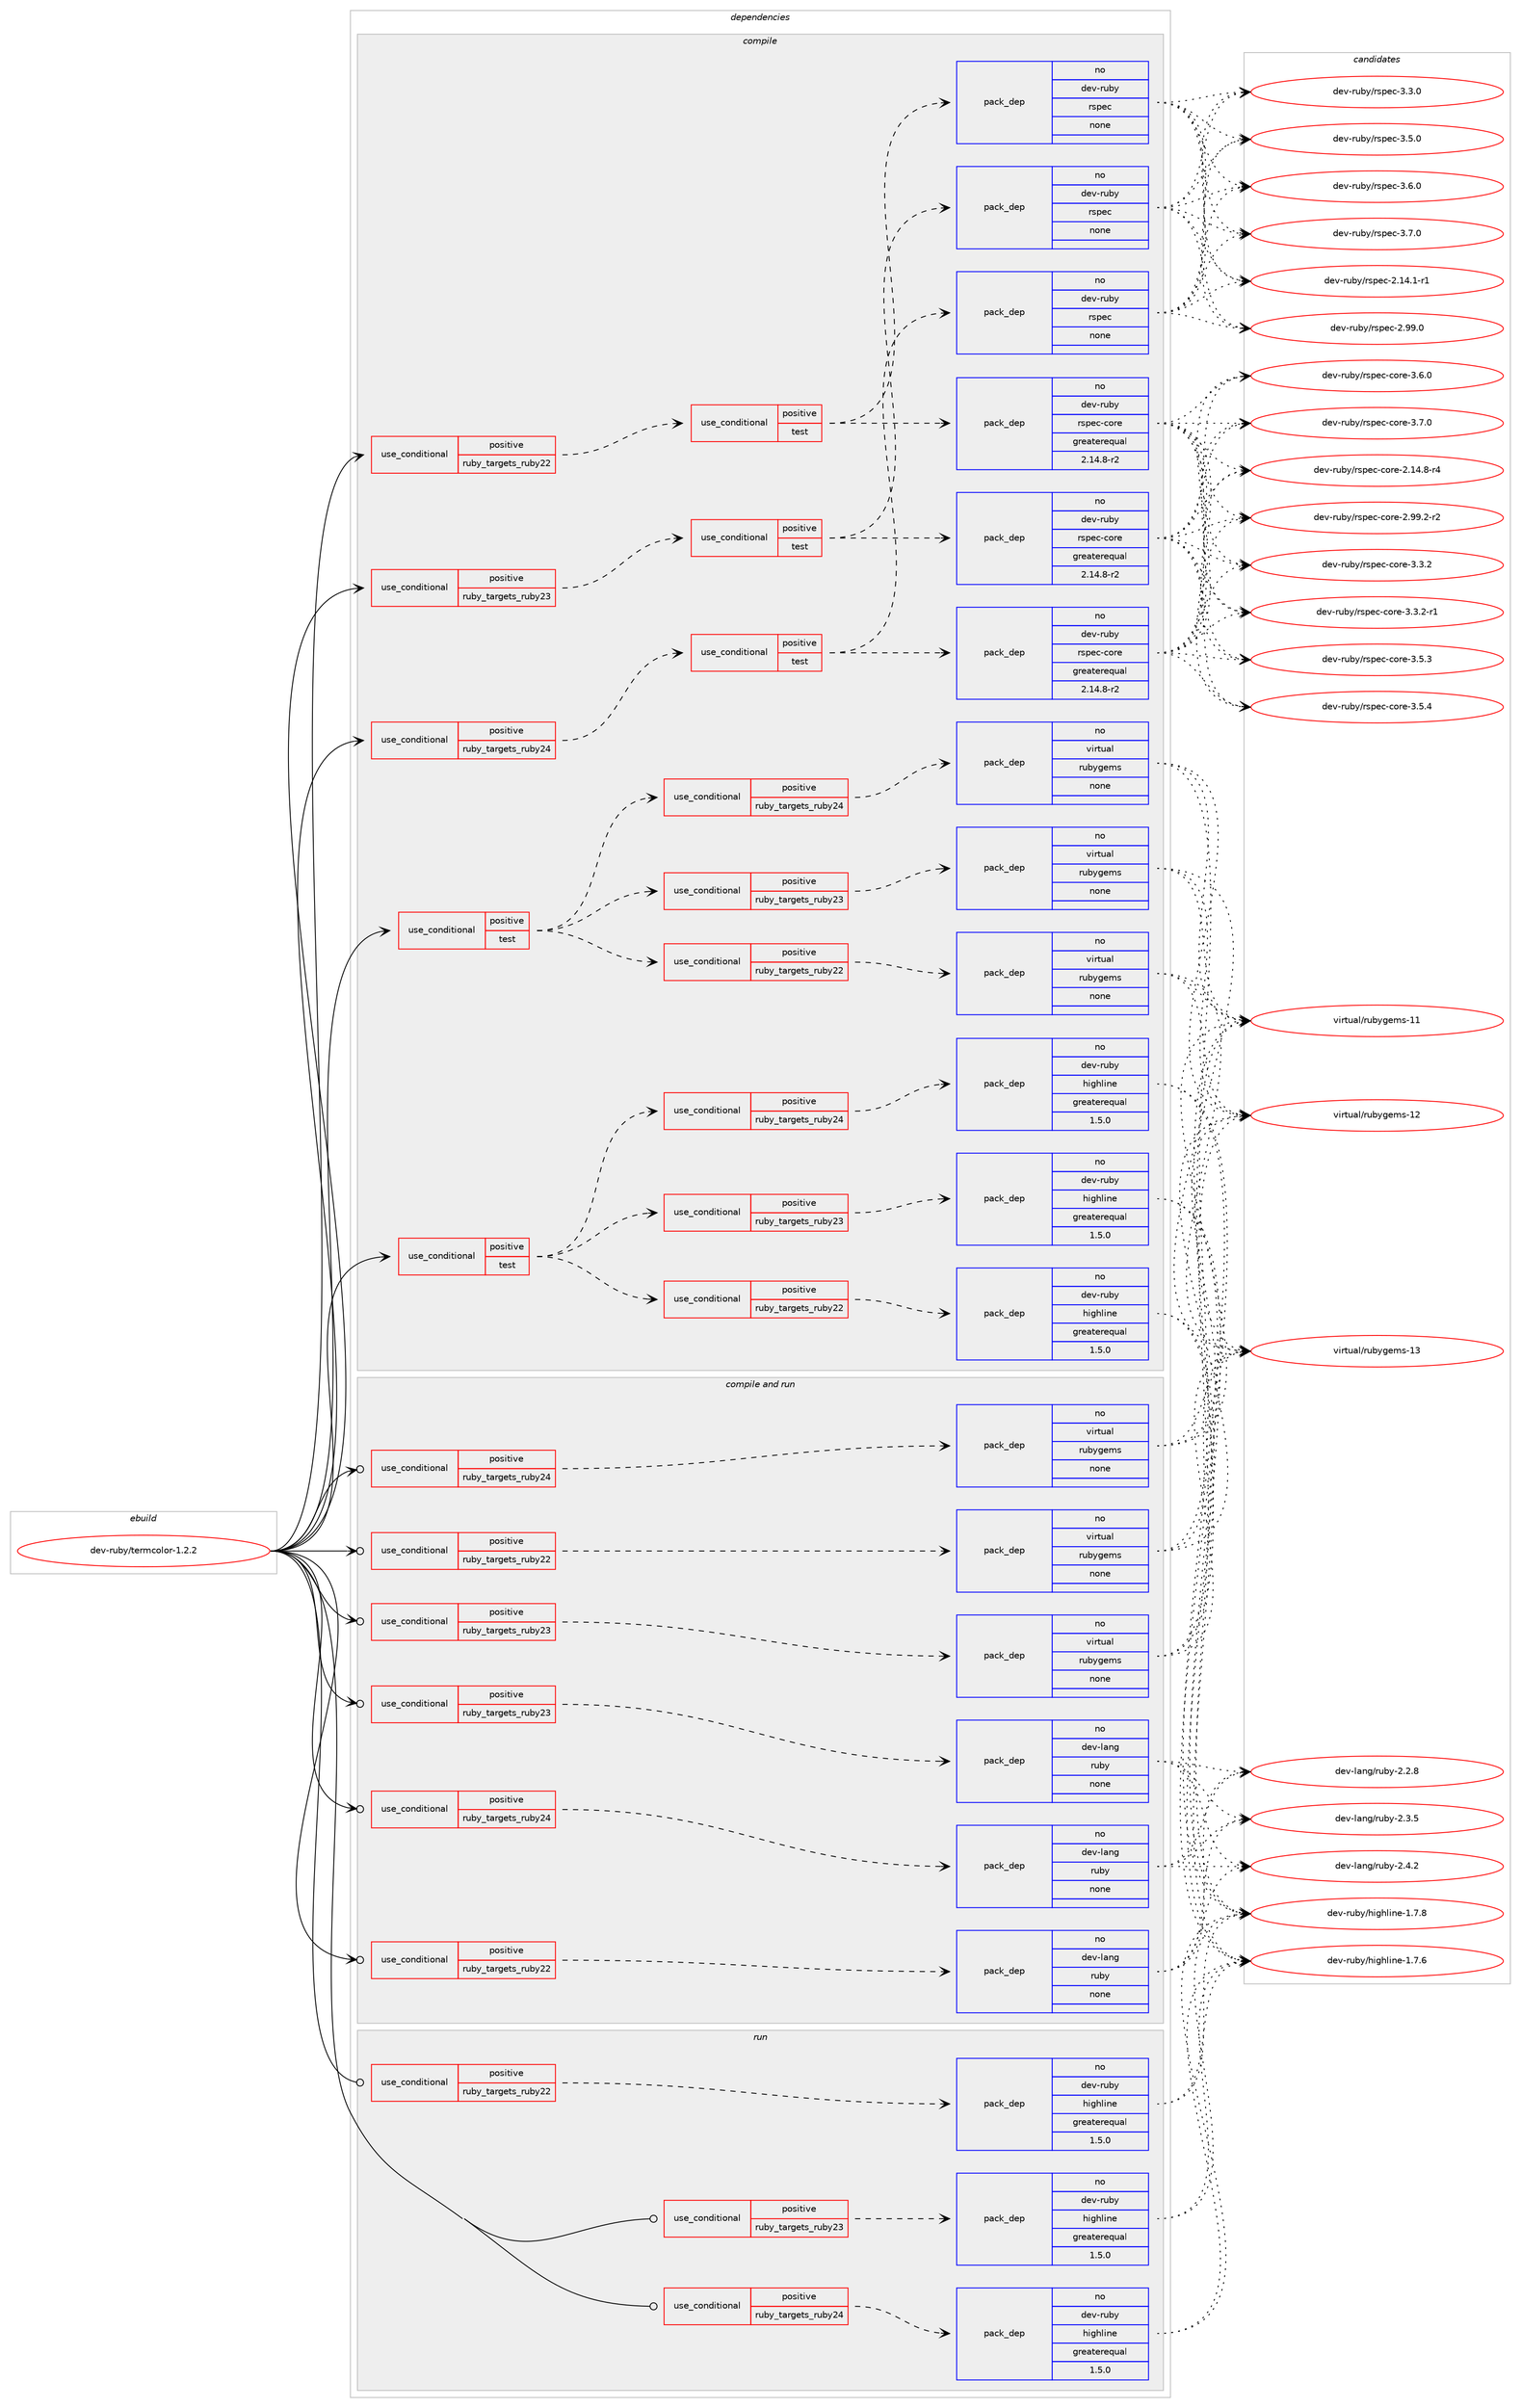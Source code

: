 digraph prolog {

# *************
# Graph options
# *************

newrank=true;
concentrate=true;
compound=true;
graph [rankdir=LR,fontname=Helvetica,fontsize=10,ranksep=1.5];#, ranksep=2.5, nodesep=0.2];
edge  [arrowhead=vee];
node  [fontname=Helvetica,fontsize=10];

# **********
# The ebuild
# **********

subgraph cluster_leftcol {
color=gray;
rank=same;
label=<<i>ebuild</i>>;
id [label="dev-ruby/termcolor-1.2.2", color=red, width=4, href="../dev-ruby/termcolor-1.2.2.svg"];
}

# ****************
# The dependencies
# ****************

subgraph cluster_midcol {
color=gray;
label=<<i>dependencies</i>>;
subgraph cluster_compile {
fillcolor="#eeeeee";
style=filled;
label=<<i>compile</i>>;
subgraph cond74588 {
dependency273968 [label=<<TABLE BORDER="0" CELLBORDER="1" CELLSPACING="0" CELLPADDING="4"><TR><TD ROWSPAN="3" CELLPADDING="10">use_conditional</TD></TR><TR><TD>positive</TD></TR><TR><TD>ruby_targets_ruby22</TD></TR></TABLE>>, shape=none, color=red];
subgraph cond74589 {
dependency273969 [label=<<TABLE BORDER="0" CELLBORDER="1" CELLSPACING="0" CELLPADDING="4"><TR><TD ROWSPAN="3" CELLPADDING="10">use_conditional</TD></TR><TR><TD>positive</TD></TR><TR><TD>test</TD></TR></TABLE>>, shape=none, color=red];
subgraph pack195264 {
dependency273970 [label=<<TABLE BORDER="0" CELLBORDER="1" CELLSPACING="0" CELLPADDING="4" WIDTH="220"><TR><TD ROWSPAN="6" CELLPADDING="30">pack_dep</TD></TR><TR><TD WIDTH="110">no</TD></TR><TR><TD>dev-ruby</TD></TR><TR><TD>rspec</TD></TR><TR><TD>none</TD></TR><TR><TD></TD></TR></TABLE>>, shape=none, color=blue];
}
dependency273969:e -> dependency273970:w [weight=20,style="dashed",arrowhead="vee"];
subgraph pack195265 {
dependency273971 [label=<<TABLE BORDER="0" CELLBORDER="1" CELLSPACING="0" CELLPADDING="4" WIDTH="220"><TR><TD ROWSPAN="6" CELLPADDING="30">pack_dep</TD></TR><TR><TD WIDTH="110">no</TD></TR><TR><TD>dev-ruby</TD></TR><TR><TD>rspec-core</TD></TR><TR><TD>greaterequal</TD></TR><TR><TD>2.14.8-r2</TD></TR></TABLE>>, shape=none, color=blue];
}
dependency273969:e -> dependency273971:w [weight=20,style="dashed",arrowhead="vee"];
}
dependency273968:e -> dependency273969:w [weight=20,style="dashed",arrowhead="vee"];
}
id:e -> dependency273968:w [weight=20,style="solid",arrowhead="vee"];
subgraph cond74590 {
dependency273972 [label=<<TABLE BORDER="0" CELLBORDER="1" CELLSPACING="0" CELLPADDING="4"><TR><TD ROWSPAN="3" CELLPADDING="10">use_conditional</TD></TR><TR><TD>positive</TD></TR><TR><TD>ruby_targets_ruby23</TD></TR></TABLE>>, shape=none, color=red];
subgraph cond74591 {
dependency273973 [label=<<TABLE BORDER="0" CELLBORDER="1" CELLSPACING="0" CELLPADDING="4"><TR><TD ROWSPAN="3" CELLPADDING="10">use_conditional</TD></TR><TR><TD>positive</TD></TR><TR><TD>test</TD></TR></TABLE>>, shape=none, color=red];
subgraph pack195266 {
dependency273974 [label=<<TABLE BORDER="0" CELLBORDER="1" CELLSPACING="0" CELLPADDING="4" WIDTH="220"><TR><TD ROWSPAN="6" CELLPADDING="30">pack_dep</TD></TR><TR><TD WIDTH="110">no</TD></TR><TR><TD>dev-ruby</TD></TR><TR><TD>rspec</TD></TR><TR><TD>none</TD></TR><TR><TD></TD></TR></TABLE>>, shape=none, color=blue];
}
dependency273973:e -> dependency273974:w [weight=20,style="dashed",arrowhead="vee"];
subgraph pack195267 {
dependency273975 [label=<<TABLE BORDER="0" CELLBORDER="1" CELLSPACING="0" CELLPADDING="4" WIDTH="220"><TR><TD ROWSPAN="6" CELLPADDING="30">pack_dep</TD></TR><TR><TD WIDTH="110">no</TD></TR><TR><TD>dev-ruby</TD></TR><TR><TD>rspec-core</TD></TR><TR><TD>greaterequal</TD></TR><TR><TD>2.14.8-r2</TD></TR></TABLE>>, shape=none, color=blue];
}
dependency273973:e -> dependency273975:w [weight=20,style="dashed",arrowhead="vee"];
}
dependency273972:e -> dependency273973:w [weight=20,style="dashed",arrowhead="vee"];
}
id:e -> dependency273972:w [weight=20,style="solid",arrowhead="vee"];
subgraph cond74592 {
dependency273976 [label=<<TABLE BORDER="0" CELLBORDER="1" CELLSPACING="0" CELLPADDING="4"><TR><TD ROWSPAN="3" CELLPADDING="10">use_conditional</TD></TR><TR><TD>positive</TD></TR><TR><TD>ruby_targets_ruby24</TD></TR></TABLE>>, shape=none, color=red];
subgraph cond74593 {
dependency273977 [label=<<TABLE BORDER="0" CELLBORDER="1" CELLSPACING="0" CELLPADDING="4"><TR><TD ROWSPAN="3" CELLPADDING="10">use_conditional</TD></TR><TR><TD>positive</TD></TR><TR><TD>test</TD></TR></TABLE>>, shape=none, color=red];
subgraph pack195268 {
dependency273978 [label=<<TABLE BORDER="0" CELLBORDER="1" CELLSPACING="0" CELLPADDING="4" WIDTH="220"><TR><TD ROWSPAN="6" CELLPADDING="30">pack_dep</TD></TR><TR><TD WIDTH="110">no</TD></TR><TR><TD>dev-ruby</TD></TR><TR><TD>rspec</TD></TR><TR><TD>none</TD></TR><TR><TD></TD></TR></TABLE>>, shape=none, color=blue];
}
dependency273977:e -> dependency273978:w [weight=20,style="dashed",arrowhead="vee"];
subgraph pack195269 {
dependency273979 [label=<<TABLE BORDER="0" CELLBORDER="1" CELLSPACING="0" CELLPADDING="4" WIDTH="220"><TR><TD ROWSPAN="6" CELLPADDING="30">pack_dep</TD></TR><TR><TD WIDTH="110">no</TD></TR><TR><TD>dev-ruby</TD></TR><TR><TD>rspec-core</TD></TR><TR><TD>greaterequal</TD></TR><TR><TD>2.14.8-r2</TD></TR></TABLE>>, shape=none, color=blue];
}
dependency273977:e -> dependency273979:w [weight=20,style="dashed",arrowhead="vee"];
}
dependency273976:e -> dependency273977:w [weight=20,style="dashed",arrowhead="vee"];
}
id:e -> dependency273976:w [weight=20,style="solid",arrowhead="vee"];
subgraph cond74594 {
dependency273980 [label=<<TABLE BORDER="0" CELLBORDER="1" CELLSPACING="0" CELLPADDING="4"><TR><TD ROWSPAN="3" CELLPADDING="10">use_conditional</TD></TR><TR><TD>positive</TD></TR><TR><TD>test</TD></TR></TABLE>>, shape=none, color=red];
subgraph cond74595 {
dependency273981 [label=<<TABLE BORDER="0" CELLBORDER="1" CELLSPACING="0" CELLPADDING="4"><TR><TD ROWSPAN="3" CELLPADDING="10">use_conditional</TD></TR><TR><TD>positive</TD></TR><TR><TD>ruby_targets_ruby22</TD></TR></TABLE>>, shape=none, color=red];
subgraph pack195270 {
dependency273982 [label=<<TABLE BORDER="0" CELLBORDER="1" CELLSPACING="0" CELLPADDING="4" WIDTH="220"><TR><TD ROWSPAN="6" CELLPADDING="30">pack_dep</TD></TR><TR><TD WIDTH="110">no</TD></TR><TR><TD>dev-ruby</TD></TR><TR><TD>highline</TD></TR><TR><TD>greaterequal</TD></TR><TR><TD>1.5.0</TD></TR></TABLE>>, shape=none, color=blue];
}
dependency273981:e -> dependency273982:w [weight=20,style="dashed",arrowhead="vee"];
}
dependency273980:e -> dependency273981:w [weight=20,style="dashed",arrowhead="vee"];
subgraph cond74596 {
dependency273983 [label=<<TABLE BORDER="0" CELLBORDER="1" CELLSPACING="0" CELLPADDING="4"><TR><TD ROWSPAN="3" CELLPADDING="10">use_conditional</TD></TR><TR><TD>positive</TD></TR><TR><TD>ruby_targets_ruby23</TD></TR></TABLE>>, shape=none, color=red];
subgraph pack195271 {
dependency273984 [label=<<TABLE BORDER="0" CELLBORDER="1" CELLSPACING="0" CELLPADDING="4" WIDTH="220"><TR><TD ROWSPAN="6" CELLPADDING="30">pack_dep</TD></TR><TR><TD WIDTH="110">no</TD></TR><TR><TD>dev-ruby</TD></TR><TR><TD>highline</TD></TR><TR><TD>greaterequal</TD></TR><TR><TD>1.5.0</TD></TR></TABLE>>, shape=none, color=blue];
}
dependency273983:e -> dependency273984:w [weight=20,style="dashed",arrowhead="vee"];
}
dependency273980:e -> dependency273983:w [weight=20,style="dashed",arrowhead="vee"];
subgraph cond74597 {
dependency273985 [label=<<TABLE BORDER="0" CELLBORDER="1" CELLSPACING="0" CELLPADDING="4"><TR><TD ROWSPAN="3" CELLPADDING="10">use_conditional</TD></TR><TR><TD>positive</TD></TR><TR><TD>ruby_targets_ruby24</TD></TR></TABLE>>, shape=none, color=red];
subgraph pack195272 {
dependency273986 [label=<<TABLE BORDER="0" CELLBORDER="1" CELLSPACING="0" CELLPADDING="4" WIDTH="220"><TR><TD ROWSPAN="6" CELLPADDING="30">pack_dep</TD></TR><TR><TD WIDTH="110">no</TD></TR><TR><TD>dev-ruby</TD></TR><TR><TD>highline</TD></TR><TR><TD>greaterequal</TD></TR><TR><TD>1.5.0</TD></TR></TABLE>>, shape=none, color=blue];
}
dependency273985:e -> dependency273986:w [weight=20,style="dashed",arrowhead="vee"];
}
dependency273980:e -> dependency273985:w [weight=20,style="dashed",arrowhead="vee"];
}
id:e -> dependency273980:w [weight=20,style="solid",arrowhead="vee"];
subgraph cond74598 {
dependency273987 [label=<<TABLE BORDER="0" CELLBORDER="1" CELLSPACING="0" CELLPADDING="4"><TR><TD ROWSPAN="3" CELLPADDING="10">use_conditional</TD></TR><TR><TD>positive</TD></TR><TR><TD>test</TD></TR></TABLE>>, shape=none, color=red];
subgraph cond74599 {
dependency273988 [label=<<TABLE BORDER="0" CELLBORDER="1" CELLSPACING="0" CELLPADDING="4"><TR><TD ROWSPAN="3" CELLPADDING="10">use_conditional</TD></TR><TR><TD>positive</TD></TR><TR><TD>ruby_targets_ruby22</TD></TR></TABLE>>, shape=none, color=red];
subgraph pack195273 {
dependency273989 [label=<<TABLE BORDER="0" CELLBORDER="1" CELLSPACING="0" CELLPADDING="4" WIDTH="220"><TR><TD ROWSPAN="6" CELLPADDING="30">pack_dep</TD></TR><TR><TD WIDTH="110">no</TD></TR><TR><TD>virtual</TD></TR><TR><TD>rubygems</TD></TR><TR><TD>none</TD></TR><TR><TD></TD></TR></TABLE>>, shape=none, color=blue];
}
dependency273988:e -> dependency273989:w [weight=20,style="dashed",arrowhead="vee"];
}
dependency273987:e -> dependency273988:w [weight=20,style="dashed",arrowhead="vee"];
subgraph cond74600 {
dependency273990 [label=<<TABLE BORDER="0" CELLBORDER="1" CELLSPACING="0" CELLPADDING="4"><TR><TD ROWSPAN="3" CELLPADDING="10">use_conditional</TD></TR><TR><TD>positive</TD></TR><TR><TD>ruby_targets_ruby23</TD></TR></TABLE>>, shape=none, color=red];
subgraph pack195274 {
dependency273991 [label=<<TABLE BORDER="0" CELLBORDER="1" CELLSPACING="0" CELLPADDING="4" WIDTH="220"><TR><TD ROWSPAN="6" CELLPADDING="30">pack_dep</TD></TR><TR><TD WIDTH="110">no</TD></TR><TR><TD>virtual</TD></TR><TR><TD>rubygems</TD></TR><TR><TD>none</TD></TR><TR><TD></TD></TR></TABLE>>, shape=none, color=blue];
}
dependency273990:e -> dependency273991:w [weight=20,style="dashed",arrowhead="vee"];
}
dependency273987:e -> dependency273990:w [weight=20,style="dashed",arrowhead="vee"];
subgraph cond74601 {
dependency273992 [label=<<TABLE BORDER="0" CELLBORDER="1" CELLSPACING="0" CELLPADDING="4"><TR><TD ROWSPAN="3" CELLPADDING="10">use_conditional</TD></TR><TR><TD>positive</TD></TR><TR><TD>ruby_targets_ruby24</TD></TR></TABLE>>, shape=none, color=red];
subgraph pack195275 {
dependency273993 [label=<<TABLE BORDER="0" CELLBORDER="1" CELLSPACING="0" CELLPADDING="4" WIDTH="220"><TR><TD ROWSPAN="6" CELLPADDING="30">pack_dep</TD></TR><TR><TD WIDTH="110">no</TD></TR><TR><TD>virtual</TD></TR><TR><TD>rubygems</TD></TR><TR><TD>none</TD></TR><TR><TD></TD></TR></TABLE>>, shape=none, color=blue];
}
dependency273992:e -> dependency273993:w [weight=20,style="dashed",arrowhead="vee"];
}
dependency273987:e -> dependency273992:w [weight=20,style="dashed",arrowhead="vee"];
}
id:e -> dependency273987:w [weight=20,style="solid",arrowhead="vee"];
}
subgraph cluster_compileandrun {
fillcolor="#eeeeee";
style=filled;
label=<<i>compile and run</i>>;
subgraph cond74602 {
dependency273994 [label=<<TABLE BORDER="0" CELLBORDER="1" CELLSPACING="0" CELLPADDING="4"><TR><TD ROWSPAN="3" CELLPADDING="10">use_conditional</TD></TR><TR><TD>positive</TD></TR><TR><TD>ruby_targets_ruby22</TD></TR></TABLE>>, shape=none, color=red];
subgraph pack195276 {
dependency273995 [label=<<TABLE BORDER="0" CELLBORDER="1" CELLSPACING="0" CELLPADDING="4" WIDTH="220"><TR><TD ROWSPAN="6" CELLPADDING="30">pack_dep</TD></TR><TR><TD WIDTH="110">no</TD></TR><TR><TD>dev-lang</TD></TR><TR><TD>ruby</TD></TR><TR><TD>none</TD></TR><TR><TD></TD></TR></TABLE>>, shape=none, color=blue];
}
dependency273994:e -> dependency273995:w [weight=20,style="dashed",arrowhead="vee"];
}
id:e -> dependency273994:w [weight=20,style="solid",arrowhead="odotvee"];
subgraph cond74603 {
dependency273996 [label=<<TABLE BORDER="0" CELLBORDER="1" CELLSPACING="0" CELLPADDING="4"><TR><TD ROWSPAN="3" CELLPADDING="10">use_conditional</TD></TR><TR><TD>positive</TD></TR><TR><TD>ruby_targets_ruby22</TD></TR></TABLE>>, shape=none, color=red];
subgraph pack195277 {
dependency273997 [label=<<TABLE BORDER="0" CELLBORDER="1" CELLSPACING="0" CELLPADDING="4" WIDTH="220"><TR><TD ROWSPAN="6" CELLPADDING="30">pack_dep</TD></TR><TR><TD WIDTH="110">no</TD></TR><TR><TD>virtual</TD></TR><TR><TD>rubygems</TD></TR><TR><TD>none</TD></TR><TR><TD></TD></TR></TABLE>>, shape=none, color=blue];
}
dependency273996:e -> dependency273997:w [weight=20,style="dashed",arrowhead="vee"];
}
id:e -> dependency273996:w [weight=20,style="solid",arrowhead="odotvee"];
subgraph cond74604 {
dependency273998 [label=<<TABLE BORDER="0" CELLBORDER="1" CELLSPACING="0" CELLPADDING="4"><TR><TD ROWSPAN="3" CELLPADDING="10">use_conditional</TD></TR><TR><TD>positive</TD></TR><TR><TD>ruby_targets_ruby23</TD></TR></TABLE>>, shape=none, color=red];
subgraph pack195278 {
dependency273999 [label=<<TABLE BORDER="0" CELLBORDER="1" CELLSPACING="0" CELLPADDING="4" WIDTH="220"><TR><TD ROWSPAN="6" CELLPADDING="30">pack_dep</TD></TR><TR><TD WIDTH="110">no</TD></TR><TR><TD>dev-lang</TD></TR><TR><TD>ruby</TD></TR><TR><TD>none</TD></TR><TR><TD></TD></TR></TABLE>>, shape=none, color=blue];
}
dependency273998:e -> dependency273999:w [weight=20,style="dashed",arrowhead="vee"];
}
id:e -> dependency273998:w [weight=20,style="solid",arrowhead="odotvee"];
subgraph cond74605 {
dependency274000 [label=<<TABLE BORDER="0" CELLBORDER="1" CELLSPACING="0" CELLPADDING="4"><TR><TD ROWSPAN="3" CELLPADDING="10">use_conditional</TD></TR><TR><TD>positive</TD></TR><TR><TD>ruby_targets_ruby23</TD></TR></TABLE>>, shape=none, color=red];
subgraph pack195279 {
dependency274001 [label=<<TABLE BORDER="0" CELLBORDER="1" CELLSPACING="0" CELLPADDING="4" WIDTH="220"><TR><TD ROWSPAN="6" CELLPADDING="30">pack_dep</TD></TR><TR><TD WIDTH="110">no</TD></TR><TR><TD>virtual</TD></TR><TR><TD>rubygems</TD></TR><TR><TD>none</TD></TR><TR><TD></TD></TR></TABLE>>, shape=none, color=blue];
}
dependency274000:e -> dependency274001:w [weight=20,style="dashed",arrowhead="vee"];
}
id:e -> dependency274000:w [weight=20,style="solid",arrowhead="odotvee"];
subgraph cond74606 {
dependency274002 [label=<<TABLE BORDER="0" CELLBORDER="1" CELLSPACING="0" CELLPADDING="4"><TR><TD ROWSPAN="3" CELLPADDING="10">use_conditional</TD></TR><TR><TD>positive</TD></TR><TR><TD>ruby_targets_ruby24</TD></TR></TABLE>>, shape=none, color=red];
subgraph pack195280 {
dependency274003 [label=<<TABLE BORDER="0" CELLBORDER="1" CELLSPACING="0" CELLPADDING="4" WIDTH="220"><TR><TD ROWSPAN="6" CELLPADDING="30">pack_dep</TD></TR><TR><TD WIDTH="110">no</TD></TR><TR><TD>dev-lang</TD></TR><TR><TD>ruby</TD></TR><TR><TD>none</TD></TR><TR><TD></TD></TR></TABLE>>, shape=none, color=blue];
}
dependency274002:e -> dependency274003:w [weight=20,style="dashed",arrowhead="vee"];
}
id:e -> dependency274002:w [weight=20,style="solid",arrowhead="odotvee"];
subgraph cond74607 {
dependency274004 [label=<<TABLE BORDER="0" CELLBORDER="1" CELLSPACING="0" CELLPADDING="4"><TR><TD ROWSPAN="3" CELLPADDING="10">use_conditional</TD></TR><TR><TD>positive</TD></TR><TR><TD>ruby_targets_ruby24</TD></TR></TABLE>>, shape=none, color=red];
subgraph pack195281 {
dependency274005 [label=<<TABLE BORDER="0" CELLBORDER="1" CELLSPACING="0" CELLPADDING="4" WIDTH="220"><TR><TD ROWSPAN="6" CELLPADDING="30">pack_dep</TD></TR><TR><TD WIDTH="110">no</TD></TR><TR><TD>virtual</TD></TR><TR><TD>rubygems</TD></TR><TR><TD>none</TD></TR><TR><TD></TD></TR></TABLE>>, shape=none, color=blue];
}
dependency274004:e -> dependency274005:w [weight=20,style="dashed",arrowhead="vee"];
}
id:e -> dependency274004:w [weight=20,style="solid",arrowhead="odotvee"];
}
subgraph cluster_run {
fillcolor="#eeeeee";
style=filled;
label=<<i>run</i>>;
subgraph cond74608 {
dependency274006 [label=<<TABLE BORDER="0" CELLBORDER="1" CELLSPACING="0" CELLPADDING="4"><TR><TD ROWSPAN="3" CELLPADDING="10">use_conditional</TD></TR><TR><TD>positive</TD></TR><TR><TD>ruby_targets_ruby22</TD></TR></TABLE>>, shape=none, color=red];
subgraph pack195282 {
dependency274007 [label=<<TABLE BORDER="0" CELLBORDER="1" CELLSPACING="0" CELLPADDING="4" WIDTH="220"><TR><TD ROWSPAN="6" CELLPADDING="30">pack_dep</TD></TR><TR><TD WIDTH="110">no</TD></TR><TR><TD>dev-ruby</TD></TR><TR><TD>highline</TD></TR><TR><TD>greaterequal</TD></TR><TR><TD>1.5.0</TD></TR></TABLE>>, shape=none, color=blue];
}
dependency274006:e -> dependency274007:w [weight=20,style="dashed",arrowhead="vee"];
}
id:e -> dependency274006:w [weight=20,style="solid",arrowhead="odot"];
subgraph cond74609 {
dependency274008 [label=<<TABLE BORDER="0" CELLBORDER="1" CELLSPACING="0" CELLPADDING="4"><TR><TD ROWSPAN="3" CELLPADDING="10">use_conditional</TD></TR><TR><TD>positive</TD></TR><TR><TD>ruby_targets_ruby23</TD></TR></TABLE>>, shape=none, color=red];
subgraph pack195283 {
dependency274009 [label=<<TABLE BORDER="0" CELLBORDER="1" CELLSPACING="0" CELLPADDING="4" WIDTH="220"><TR><TD ROWSPAN="6" CELLPADDING="30">pack_dep</TD></TR><TR><TD WIDTH="110">no</TD></TR><TR><TD>dev-ruby</TD></TR><TR><TD>highline</TD></TR><TR><TD>greaterequal</TD></TR><TR><TD>1.5.0</TD></TR></TABLE>>, shape=none, color=blue];
}
dependency274008:e -> dependency274009:w [weight=20,style="dashed",arrowhead="vee"];
}
id:e -> dependency274008:w [weight=20,style="solid",arrowhead="odot"];
subgraph cond74610 {
dependency274010 [label=<<TABLE BORDER="0" CELLBORDER="1" CELLSPACING="0" CELLPADDING="4"><TR><TD ROWSPAN="3" CELLPADDING="10">use_conditional</TD></TR><TR><TD>positive</TD></TR><TR><TD>ruby_targets_ruby24</TD></TR></TABLE>>, shape=none, color=red];
subgraph pack195284 {
dependency274011 [label=<<TABLE BORDER="0" CELLBORDER="1" CELLSPACING="0" CELLPADDING="4" WIDTH="220"><TR><TD ROWSPAN="6" CELLPADDING="30">pack_dep</TD></TR><TR><TD WIDTH="110">no</TD></TR><TR><TD>dev-ruby</TD></TR><TR><TD>highline</TD></TR><TR><TD>greaterequal</TD></TR><TR><TD>1.5.0</TD></TR></TABLE>>, shape=none, color=blue];
}
dependency274010:e -> dependency274011:w [weight=20,style="dashed",arrowhead="vee"];
}
id:e -> dependency274010:w [weight=20,style="solid",arrowhead="odot"];
}
}

# **************
# The candidates
# **************

subgraph cluster_choices {
rank=same;
color=gray;
label=<<i>candidates</i>>;

subgraph choice195264 {
color=black;
nodesep=1;
choice10010111845114117981214711411511210199455046495246494511449 [label="dev-ruby/rspec-2.14.1-r1", color=red, width=4,href="../dev-ruby/rspec-2.14.1-r1.svg"];
choice1001011184511411798121471141151121019945504657574648 [label="dev-ruby/rspec-2.99.0", color=red, width=4,href="../dev-ruby/rspec-2.99.0.svg"];
choice10010111845114117981214711411511210199455146514648 [label="dev-ruby/rspec-3.3.0", color=red, width=4,href="../dev-ruby/rspec-3.3.0.svg"];
choice10010111845114117981214711411511210199455146534648 [label="dev-ruby/rspec-3.5.0", color=red, width=4,href="../dev-ruby/rspec-3.5.0.svg"];
choice10010111845114117981214711411511210199455146544648 [label="dev-ruby/rspec-3.6.0", color=red, width=4,href="../dev-ruby/rspec-3.6.0.svg"];
choice10010111845114117981214711411511210199455146554648 [label="dev-ruby/rspec-3.7.0", color=red, width=4,href="../dev-ruby/rspec-3.7.0.svg"];
dependency273970:e -> choice10010111845114117981214711411511210199455046495246494511449:w [style=dotted,weight="100"];
dependency273970:e -> choice1001011184511411798121471141151121019945504657574648:w [style=dotted,weight="100"];
dependency273970:e -> choice10010111845114117981214711411511210199455146514648:w [style=dotted,weight="100"];
dependency273970:e -> choice10010111845114117981214711411511210199455146534648:w [style=dotted,weight="100"];
dependency273970:e -> choice10010111845114117981214711411511210199455146544648:w [style=dotted,weight="100"];
dependency273970:e -> choice10010111845114117981214711411511210199455146554648:w [style=dotted,weight="100"];
}
subgraph choice195265 {
color=black;
nodesep=1;
choice100101118451141179812147114115112101994599111114101455046495246564511452 [label="dev-ruby/rspec-core-2.14.8-r4", color=red, width=4,href="../dev-ruby/rspec-core-2.14.8-r4.svg"];
choice100101118451141179812147114115112101994599111114101455046575746504511450 [label="dev-ruby/rspec-core-2.99.2-r2", color=red, width=4,href="../dev-ruby/rspec-core-2.99.2-r2.svg"];
choice100101118451141179812147114115112101994599111114101455146514650 [label="dev-ruby/rspec-core-3.3.2", color=red, width=4,href="../dev-ruby/rspec-core-3.3.2.svg"];
choice1001011184511411798121471141151121019945991111141014551465146504511449 [label="dev-ruby/rspec-core-3.3.2-r1", color=red, width=4,href="../dev-ruby/rspec-core-3.3.2-r1.svg"];
choice100101118451141179812147114115112101994599111114101455146534651 [label="dev-ruby/rspec-core-3.5.3", color=red, width=4,href="../dev-ruby/rspec-core-3.5.3.svg"];
choice100101118451141179812147114115112101994599111114101455146534652 [label="dev-ruby/rspec-core-3.5.4", color=red, width=4,href="../dev-ruby/rspec-core-3.5.4.svg"];
choice100101118451141179812147114115112101994599111114101455146544648 [label="dev-ruby/rspec-core-3.6.0", color=red, width=4,href="../dev-ruby/rspec-core-3.6.0.svg"];
choice100101118451141179812147114115112101994599111114101455146554648 [label="dev-ruby/rspec-core-3.7.0", color=red, width=4,href="../dev-ruby/rspec-core-3.7.0.svg"];
dependency273971:e -> choice100101118451141179812147114115112101994599111114101455046495246564511452:w [style=dotted,weight="100"];
dependency273971:e -> choice100101118451141179812147114115112101994599111114101455046575746504511450:w [style=dotted,weight="100"];
dependency273971:e -> choice100101118451141179812147114115112101994599111114101455146514650:w [style=dotted,weight="100"];
dependency273971:e -> choice1001011184511411798121471141151121019945991111141014551465146504511449:w [style=dotted,weight="100"];
dependency273971:e -> choice100101118451141179812147114115112101994599111114101455146534651:w [style=dotted,weight="100"];
dependency273971:e -> choice100101118451141179812147114115112101994599111114101455146534652:w [style=dotted,weight="100"];
dependency273971:e -> choice100101118451141179812147114115112101994599111114101455146544648:w [style=dotted,weight="100"];
dependency273971:e -> choice100101118451141179812147114115112101994599111114101455146554648:w [style=dotted,weight="100"];
}
subgraph choice195266 {
color=black;
nodesep=1;
choice10010111845114117981214711411511210199455046495246494511449 [label="dev-ruby/rspec-2.14.1-r1", color=red, width=4,href="../dev-ruby/rspec-2.14.1-r1.svg"];
choice1001011184511411798121471141151121019945504657574648 [label="dev-ruby/rspec-2.99.0", color=red, width=4,href="../dev-ruby/rspec-2.99.0.svg"];
choice10010111845114117981214711411511210199455146514648 [label="dev-ruby/rspec-3.3.0", color=red, width=4,href="../dev-ruby/rspec-3.3.0.svg"];
choice10010111845114117981214711411511210199455146534648 [label="dev-ruby/rspec-3.5.0", color=red, width=4,href="../dev-ruby/rspec-3.5.0.svg"];
choice10010111845114117981214711411511210199455146544648 [label="dev-ruby/rspec-3.6.0", color=red, width=4,href="../dev-ruby/rspec-3.6.0.svg"];
choice10010111845114117981214711411511210199455146554648 [label="dev-ruby/rspec-3.7.0", color=red, width=4,href="../dev-ruby/rspec-3.7.0.svg"];
dependency273974:e -> choice10010111845114117981214711411511210199455046495246494511449:w [style=dotted,weight="100"];
dependency273974:e -> choice1001011184511411798121471141151121019945504657574648:w [style=dotted,weight="100"];
dependency273974:e -> choice10010111845114117981214711411511210199455146514648:w [style=dotted,weight="100"];
dependency273974:e -> choice10010111845114117981214711411511210199455146534648:w [style=dotted,weight="100"];
dependency273974:e -> choice10010111845114117981214711411511210199455146544648:w [style=dotted,weight="100"];
dependency273974:e -> choice10010111845114117981214711411511210199455146554648:w [style=dotted,weight="100"];
}
subgraph choice195267 {
color=black;
nodesep=1;
choice100101118451141179812147114115112101994599111114101455046495246564511452 [label="dev-ruby/rspec-core-2.14.8-r4", color=red, width=4,href="../dev-ruby/rspec-core-2.14.8-r4.svg"];
choice100101118451141179812147114115112101994599111114101455046575746504511450 [label="dev-ruby/rspec-core-2.99.2-r2", color=red, width=4,href="../dev-ruby/rspec-core-2.99.2-r2.svg"];
choice100101118451141179812147114115112101994599111114101455146514650 [label="dev-ruby/rspec-core-3.3.2", color=red, width=4,href="../dev-ruby/rspec-core-3.3.2.svg"];
choice1001011184511411798121471141151121019945991111141014551465146504511449 [label="dev-ruby/rspec-core-3.3.2-r1", color=red, width=4,href="../dev-ruby/rspec-core-3.3.2-r1.svg"];
choice100101118451141179812147114115112101994599111114101455146534651 [label="dev-ruby/rspec-core-3.5.3", color=red, width=4,href="../dev-ruby/rspec-core-3.5.3.svg"];
choice100101118451141179812147114115112101994599111114101455146534652 [label="dev-ruby/rspec-core-3.5.4", color=red, width=4,href="../dev-ruby/rspec-core-3.5.4.svg"];
choice100101118451141179812147114115112101994599111114101455146544648 [label="dev-ruby/rspec-core-3.6.0", color=red, width=4,href="../dev-ruby/rspec-core-3.6.0.svg"];
choice100101118451141179812147114115112101994599111114101455146554648 [label="dev-ruby/rspec-core-3.7.0", color=red, width=4,href="../dev-ruby/rspec-core-3.7.0.svg"];
dependency273975:e -> choice100101118451141179812147114115112101994599111114101455046495246564511452:w [style=dotted,weight="100"];
dependency273975:e -> choice100101118451141179812147114115112101994599111114101455046575746504511450:w [style=dotted,weight="100"];
dependency273975:e -> choice100101118451141179812147114115112101994599111114101455146514650:w [style=dotted,weight="100"];
dependency273975:e -> choice1001011184511411798121471141151121019945991111141014551465146504511449:w [style=dotted,weight="100"];
dependency273975:e -> choice100101118451141179812147114115112101994599111114101455146534651:w [style=dotted,weight="100"];
dependency273975:e -> choice100101118451141179812147114115112101994599111114101455146534652:w [style=dotted,weight="100"];
dependency273975:e -> choice100101118451141179812147114115112101994599111114101455146544648:w [style=dotted,weight="100"];
dependency273975:e -> choice100101118451141179812147114115112101994599111114101455146554648:w [style=dotted,weight="100"];
}
subgraph choice195268 {
color=black;
nodesep=1;
choice10010111845114117981214711411511210199455046495246494511449 [label="dev-ruby/rspec-2.14.1-r1", color=red, width=4,href="../dev-ruby/rspec-2.14.1-r1.svg"];
choice1001011184511411798121471141151121019945504657574648 [label="dev-ruby/rspec-2.99.0", color=red, width=4,href="../dev-ruby/rspec-2.99.0.svg"];
choice10010111845114117981214711411511210199455146514648 [label="dev-ruby/rspec-3.3.0", color=red, width=4,href="../dev-ruby/rspec-3.3.0.svg"];
choice10010111845114117981214711411511210199455146534648 [label="dev-ruby/rspec-3.5.0", color=red, width=4,href="../dev-ruby/rspec-3.5.0.svg"];
choice10010111845114117981214711411511210199455146544648 [label="dev-ruby/rspec-3.6.0", color=red, width=4,href="../dev-ruby/rspec-3.6.0.svg"];
choice10010111845114117981214711411511210199455146554648 [label="dev-ruby/rspec-3.7.0", color=red, width=4,href="../dev-ruby/rspec-3.7.0.svg"];
dependency273978:e -> choice10010111845114117981214711411511210199455046495246494511449:w [style=dotted,weight="100"];
dependency273978:e -> choice1001011184511411798121471141151121019945504657574648:w [style=dotted,weight="100"];
dependency273978:e -> choice10010111845114117981214711411511210199455146514648:w [style=dotted,weight="100"];
dependency273978:e -> choice10010111845114117981214711411511210199455146534648:w [style=dotted,weight="100"];
dependency273978:e -> choice10010111845114117981214711411511210199455146544648:w [style=dotted,weight="100"];
dependency273978:e -> choice10010111845114117981214711411511210199455146554648:w [style=dotted,weight="100"];
}
subgraph choice195269 {
color=black;
nodesep=1;
choice100101118451141179812147114115112101994599111114101455046495246564511452 [label="dev-ruby/rspec-core-2.14.8-r4", color=red, width=4,href="../dev-ruby/rspec-core-2.14.8-r4.svg"];
choice100101118451141179812147114115112101994599111114101455046575746504511450 [label="dev-ruby/rspec-core-2.99.2-r2", color=red, width=4,href="../dev-ruby/rspec-core-2.99.2-r2.svg"];
choice100101118451141179812147114115112101994599111114101455146514650 [label="dev-ruby/rspec-core-3.3.2", color=red, width=4,href="../dev-ruby/rspec-core-3.3.2.svg"];
choice1001011184511411798121471141151121019945991111141014551465146504511449 [label="dev-ruby/rspec-core-3.3.2-r1", color=red, width=4,href="../dev-ruby/rspec-core-3.3.2-r1.svg"];
choice100101118451141179812147114115112101994599111114101455146534651 [label="dev-ruby/rspec-core-3.5.3", color=red, width=4,href="../dev-ruby/rspec-core-3.5.3.svg"];
choice100101118451141179812147114115112101994599111114101455146534652 [label="dev-ruby/rspec-core-3.5.4", color=red, width=4,href="../dev-ruby/rspec-core-3.5.4.svg"];
choice100101118451141179812147114115112101994599111114101455146544648 [label="dev-ruby/rspec-core-3.6.0", color=red, width=4,href="../dev-ruby/rspec-core-3.6.0.svg"];
choice100101118451141179812147114115112101994599111114101455146554648 [label="dev-ruby/rspec-core-3.7.0", color=red, width=4,href="../dev-ruby/rspec-core-3.7.0.svg"];
dependency273979:e -> choice100101118451141179812147114115112101994599111114101455046495246564511452:w [style=dotted,weight="100"];
dependency273979:e -> choice100101118451141179812147114115112101994599111114101455046575746504511450:w [style=dotted,weight="100"];
dependency273979:e -> choice100101118451141179812147114115112101994599111114101455146514650:w [style=dotted,weight="100"];
dependency273979:e -> choice1001011184511411798121471141151121019945991111141014551465146504511449:w [style=dotted,weight="100"];
dependency273979:e -> choice100101118451141179812147114115112101994599111114101455146534651:w [style=dotted,weight="100"];
dependency273979:e -> choice100101118451141179812147114115112101994599111114101455146534652:w [style=dotted,weight="100"];
dependency273979:e -> choice100101118451141179812147114115112101994599111114101455146544648:w [style=dotted,weight="100"];
dependency273979:e -> choice100101118451141179812147114115112101994599111114101455146554648:w [style=dotted,weight="100"];
}
subgraph choice195270 {
color=black;
nodesep=1;
choice100101118451141179812147104105103104108105110101454946554654 [label="dev-ruby/highline-1.7.6", color=red, width=4,href="../dev-ruby/highline-1.7.6.svg"];
choice100101118451141179812147104105103104108105110101454946554656 [label="dev-ruby/highline-1.7.8", color=red, width=4,href="../dev-ruby/highline-1.7.8.svg"];
dependency273982:e -> choice100101118451141179812147104105103104108105110101454946554654:w [style=dotted,weight="100"];
dependency273982:e -> choice100101118451141179812147104105103104108105110101454946554656:w [style=dotted,weight="100"];
}
subgraph choice195271 {
color=black;
nodesep=1;
choice100101118451141179812147104105103104108105110101454946554654 [label="dev-ruby/highline-1.7.6", color=red, width=4,href="../dev-ruby/highline-1.7.6.svg"];
choice100101118451141179812147104105103104108105110101454946554656 [label="dev-ruby/highline-1.7.8", color=red, width=4,href="../dev-ruby/highline-1.7.8.svg"];
dependency273984:e -> choice100101118451141179812147104105103104108105110101454946554654:w [style=dotted,weight="100"];
dependency273984:e -> choice100101118451141179812147104105103104108105110101454946554656:w [style=dotted,weight="100"];
}
subgraph choice195272 {
color=black;
nodesep=1;
choice100101118451141179812147104105103104108105110101454946554654 [label="dev-ruby/highline-1.7.6", color=red, width=4,href="../dev-ruby/highline-1.7.6.svg"];
choice100101118451141179812147104105103104108105110101454946554656 [label="dev-ruby/highline-1.7.8", color=red, width=4,href="../dev-ruby/highline-1.7.8.svg"];
dependency273986:e -> choice100101118451141179812147104105103104108105110101454946554654:w [style=dotted,weight="100"];
dependency273986:e -> choice100101118451141179812147104105103104108105110101454946554656:w [style=dotted,weight="100"];
}
subgraph choice195273 {
color=black;
nodesep=1;
choice118105114116117971084711411798121103101109115454949 [label="virtual/rubygems-11", color=red, width=4,href="../virtual/rubygems-11.svg"];
choice118105114116117971084711411798121103101109115454950 [label="virtual/rubygems-12", color=red, width=4,href="../virtual/rubygems-12.svg"];
choice118105114116117971084711411798121103101109115454951 [label="virtual/rubygems-13", color=red, width=4,href="../virtual/rubygems-13.svg"];
dependency273989:e -> choice118105114116117971084711411798121103101109115454949:w [style=dotted,weight="100"];
dependency273989:e -> choice118105114116117971084711411798121103101109115454950:w [style=dotted,weight="100"];
dependency273989:e -> choice118105114116117971084711411798121103101109115454951:w [style=dotted,weight="100"];
}
subgraph choice195274 {
color=black;
nodesep=1;
choice118105114116117971084711411798121103101109115454949 [label="virtual/rubygems-11", color=red, width=4,href="../virtual/rubygems-11.svg"];
choice118105114116117971084711411798121103101109115454950 [label="virtual/rubygems-12", color=red, width=4,href="../virtual/rubygems-12.svg"];
choice118105114116117971084711411798121103101109115454951 [label="virtual/rubygems-13", color=red, width=4,href="../virtual/rubygems-13.svg"];
dependency273991:e -> choice118105114116117971084711411798121103101109115454949:w [style=dotted,weight="100"];
dependency273991:e -> choice118105114116117971084711411798121103101109115454950:w [style=dotted,weight="100"];
dependency273991:e -> choice118105114116117971084711411798121103101109115454951:w [style=dotted,weight="100"];
}
subgraph choice195275 {
color=black;
nodesep=1;
choice118105114116117971084711411798121103101109115454949 [label="virtual/rubygems-11", color=red, width=4,href="../virtual/rubygems-11.svg"];
choice118105114116117971084711411798121103101109115454950 [label="virtual/rubygems-12", color=red, width=4,href="../virtual/rubygems-12.svg"];
choice118105114116117971084711411798121103101109115454951 [label="virtual/rubygems-13", color=red, width=4,href="../virtual/rubygems-13.svg"];
dependency273993:e -> choice118105114116117971084711411798121103101109115454949:w [style=dotted,weight="100"];
dependency273993:e -> choice118105114116117971084711411798121103101109115454950:w [style=dotted,weight="100"];
dependency273993:e -> choice118105114116117971084711411798121103101109115454951:w [style=dotted,weight="100"];
}
subgraph choice195276 {
color=black;
nodesep=1;
choice10010111845108971101034711411798121455046504656 [label="dev-lang/ruby-2.2.8", color=red, width=4,href="../dev-lang/ruby-2.2.8.svg"];
choice10010111845108971101034711411798121455046514653 [label="dev-lang/ruby-2.3.5", color=red, width=4,href="../dev-lang/ruby-2.3.5.svg"];
choice10010111845108971101034711411798121455046524650 [label="dev-lang/ruby-2.4.2", color=red, width=4,href="../dev-lang/ruby-2.4.2.svg"];
dependency273995:e -> choice10010111845108971101034711411798121455046504656:w [style=dotted,weight="100"];
dependency273995:e -> choice10010111845108971101034711411798121455046514653:w [style=dotted,weight="100"];
dependency273995:e -> choice10010111845108971101034711411798121455046524650:w [style=dotted,weight="100"];
}
subgraph choice195277 {
color=black;
nodesep=1;
choice118105114116117971084711411798121103101109115454949 [label="virtual/rubygems-11", color=red, width=4,href="../virtual/rubygems-11.svg"];
choice118105114116117971084711411798121103101109115454950 [label="virtual/rubygems-12", color=red, width=4,href="../virtual/rubygems-12.svg"];
choice118105114116117971084711411798121103101109115454951 [label="virtual/rubygems-13", color=red, width=4,href="../virtual/rubygems-13.svg"];
dependency273997:e -> choice118105114116117971084711411798121103101109115454949:w [style=dotted,weight="100"];
dependency273997:e -> choice118105114116117971084711411798121103101109115454950:w [style=dotted,weight="100"];
dependency273997:e -> choice118105114116117971084711411798121103101109115454951:w [style=dotted,weight="100"];
}
subgraph choice195278 {
color=black;
nodesep=1;
choice10010111845108971101034711411798121455046504656 [label="dev-lang/ruby-2.2.8", color=red, width=4,href="../dev-lang/ruby-2.2.8.svg"];
choice10010111845108971101034711411798121455046514653 [label="dev-lang/ruby-2.3.5", color=red, width=4,href="../dev-lang/ruby-2.3.5.svg"];
choice10010111845108971101034711411798121455046524650 [label="dev-lang/ruby-2.4.2", color=red, width=4,href="../dev-lang/ruby-2.4.2.svg"];
dependency273999:e -> choice10010111845108971101034711411798121455046504656:w [style=dotted,weight="100"];
dependency273999:e -> choice10010111845108971101034711411798121455046514653:w [style=dotted,weight="100"];
dependency273999:e -> choice10010111845108971101034711411798121455046524650:w [style=dotted,weight="100"];
}
subgraph choice195279 {
color=black;
nodesep=1;
choice118105114116117971084711411798121103101109115454949 [label="virtual/rubygems-11", color=red, width=4,href="../virtual/rubygems-11.svg"];
choice118105114116117971084711411798121103101109115454950 [label="virtual/rubygems-12", color=red, width=4,href="../virtual/rubygems-12.svg"];
choice118105114116117971084711411798121103101109115454951 [label="virtual/rubygems-13", color=red, width=4,href="../virtual/rubygems-13.svg"];
dependency274001:e -> choice118105114116117971084711411798121103101109115454949:w [style=dotted,weight="100"];
dependency274001:e -> choice118105114116117971084711411798121103101109115454950:w [style=dotted,weight="100"];
dependency274001:e -> choice118105114116117971084711411798121103101109115454951:w [style=dotted,weight="100"];
}
subgraph choice195280 {
color=black;
nodesep=1;
choice10010111845108971101034711411798121455046504656 [label="dev-lang/ruby-2.2.8", color=red, width=4,href="../dev-lang/ruby-2.2.8.svg"];
choice10010111845108971101034711411798121455046514653 [label="dev-lang/ruby-2.3.5", color=red, width=4,href="../dev-lang/ruby-2.3.5.svg"];
choice10010111845108971101034711411798121455046524650 [label="dev-lang/ruby-2.4.2", color=red, width=4,href="../dev-lang/ruby-2.4.2.svg"];
dependency274003:e -> choice10010111845108971101034711411798121455046504656:w [style=dotted,weight="100"];
dependency274003:e -> choice10010111845108971101034711411798121455046514653:w [style=dotted,weight="100"];
dependency274003:e -> choice10010111845108971101034711411798121455046524650:w [style=dotted,weight="100"];
}
subgraph choice195281 {
color=black;
nodesep=1;
choice118105114116117971084711411798121103101109115454949 [label="virtual/rubygems-11", color=red, width=4,href="../virtual/rubygems-11.svg"];
choice118105114116117971084711411798121103101109115454950 [label="virtual/rubygems-12", color=red, width=4,href="../virtual/rubygems-12.svg"];
choice118105114116117971084711411798121103101109115454951 [label="virtual/rubygems-13", color=red, width=4,href="../virtual/rubygems-13.svg"];
dependency274005:e -> choice118105114116117971084711411798121103101109115454949:w [style=dotted,weight="100"];
dependency274005:e -> choice118105114116117971084711411798121103101109115454950:w [style=dotted,weight="100"];
dependency274005:e -> choice118105114116117971084711411798121103101109115454951:w [style=dotted,weight="100"];
}
subgraph choice195282 {
color=black;
nodesep=1;
choice100101118451141179812147104105103104108105110101454946554654 [label="dev-ruby/highline-1.7.6", color=red, width=4,href="../dev-ruby/highline-1.7.6.svg"];
choice100101118451141179812147104105103104108105110101454946554656 [label="dev-ruby/highline-1.7.8", color=red, width=4,href="../dev-ruby/highline-1.7.8.svg"];
dependency274007:e -> choice100101118451141179812147104105103104108105110101454946554654:w [style=dotted,weight="100"];
dependency274007:e -> choice100101118451141179812147104105103104108105110101454946554656:w [style=dotted,weight="100"];
}
subgraph choice195283 {
color=black;
nodesep=1;
choice100101118451141179812147104105103104108105110101454946554654 [label="dev-ruby/highline-1.7.6", color=red, width=4,href="../dev-ruby/highline-1.7.6.svg"];
choice100101118451141179812147104105103104108105110101454946554656 [label="dev-ruby/highline-1.7.8", color=red, width=4,href="../dev-ruby/highline-1.7.8.svg"];
dependency274009:e -> choice100101118451141179812147104105103104108105110101454946554654:w [style=dotted,weight="100"];
dependency274009:e -> choice100101118451141179812147104105103104108105110101454946554656:w [style=dotted,weight="100"];
}
subgraph choice195284 {
color=black;
nodesep=1;
choice100101118451141179812147104105103104108105110101454946554654 [label="dev-ruby/highline-1.7.6", color=red, width=4,href="../dev-ruby/highline-1.7.6.svg"];
choice100101118451141179812147104105103104108105110101454946554656 [label="dev-ruby/highline-1.7.8", color=red, width=4,href="../dev-ruby/highline-1.7.8.svg"];
dependency274011:e -> choice100101118451141179812147104105103104108105110101454946554654:w [style=dotted,weight="100"];
dependency274011:e -> choice100101118451141179812147104105103104108105110101454946554656:w [style=dotted,weight="100"];
}
}

}
